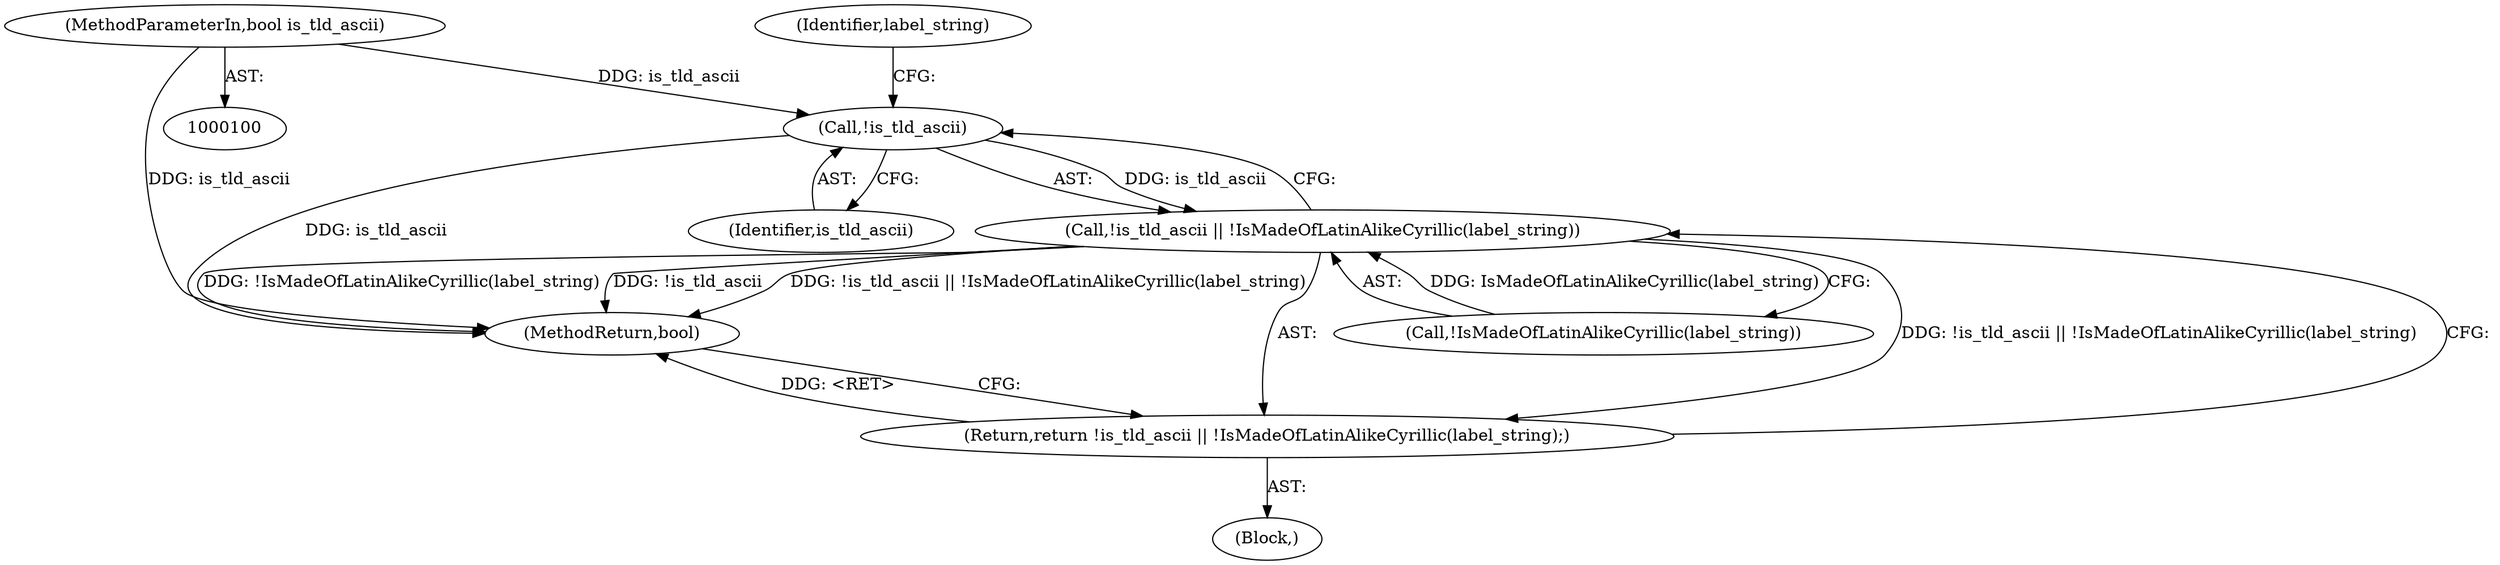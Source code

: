 digraph "1_Chrome_cc0bbcbe7c986094da8e58c37a21fdd179b686b0_0@del" {
"1000102" [label="(MethodParameterIn,bool is_tld_ascii)"];
"1000159" [label="(Call,!is_tld_ascii)"];
"1000158" [label="(Call,!is_tld_ascii || !IsMadeOfLatinAlikeCyrillic(label_string))"];
"1000157" [label="(Return,return !is_tld_ascii || !IsMadeOfLatinAlikeCyrillic(label_string);)"];
"1000161" [label="(Call,!IsMadeOfLatinAlikeCyrillic(label_string))"];
"1000156" [label="(Block,)"];
"1000190" [label="(MethodReturn,bool)"];
"1000102" [label="(MethodParameterIn,bool is_tld_ascii)"];
"1000159" [label="(Call,!is_tld_ascii)"];
"1000163" [label="(Identifier,label_string)"];
"1000157" [label="(Return,return !is_tld_ascii || !IsMadeOfLatinAlikeCyrillic(label_string);)"];
"1000158" [label="(Call,!is_tld_ascii || !IsMadeOfLatinAlikeCyrillic(label_string))"];
"1000160" [label="(Identifier,is_tld_ascii)"];
"1000102" -> "1000100"  [label="AST: "];
"1000102" -> "1000190"  [label="DDG: is_tld_ascii"];
"1000102" -> "1000159"  [label="DDG: is_tld_ascii"];
"1000159" -> "1000158"  [label="AST: "];
"1000159" -> "1000160"  [label="CFG: "];
"1000160" -> "1000159"  [label="AST: "];
"1000163" -> "1000159"  [label="CFG: "];
"1000158" -> "1000159"  [label="CFG: "];
"1000159" -> "1000190"  [label="DDG: is_tld_ascii"];
"1000159" -> "1000158"  [label="DDG: is_tld_ascii"];
"1000158" -> "1000157"  [label="AST: "];
"1000158" -> "1000161"  [label="CFG: "];
"1000161" -> "1000158"  [label="AST: "];
"1000157" -> "1000158"  [label="CFG: "];
"1000158" -> "1000190"  [label="DDG: !is_tld_ascii"];
"1000158" -> "1000190"  [label="DDG: !is_tld_ascii || !IsMadeOfLatinAlikeCyrillic(label_string)"];
"1000158" -> "1000190"  [label="DDG: !IsMadeOfLatinAlikeCyrillic(label_string)"];
"1000158" -> "1000157"  [label="DDG: !is_tld_ascii || !IsMadeOfLatinAlikeCyrillic(label_string)"];
"1000161" -> "1000158"  [label="DDG: IsMadeOfLatinAlikeCyrillic(label_string)"];
"1000157" -> "1000156"  [label="AST: "];
"1000190" -> "1000157"  [label="CFG: "];
"1000157" -> "1000190"  [label="DDG: <RET>"];
}
